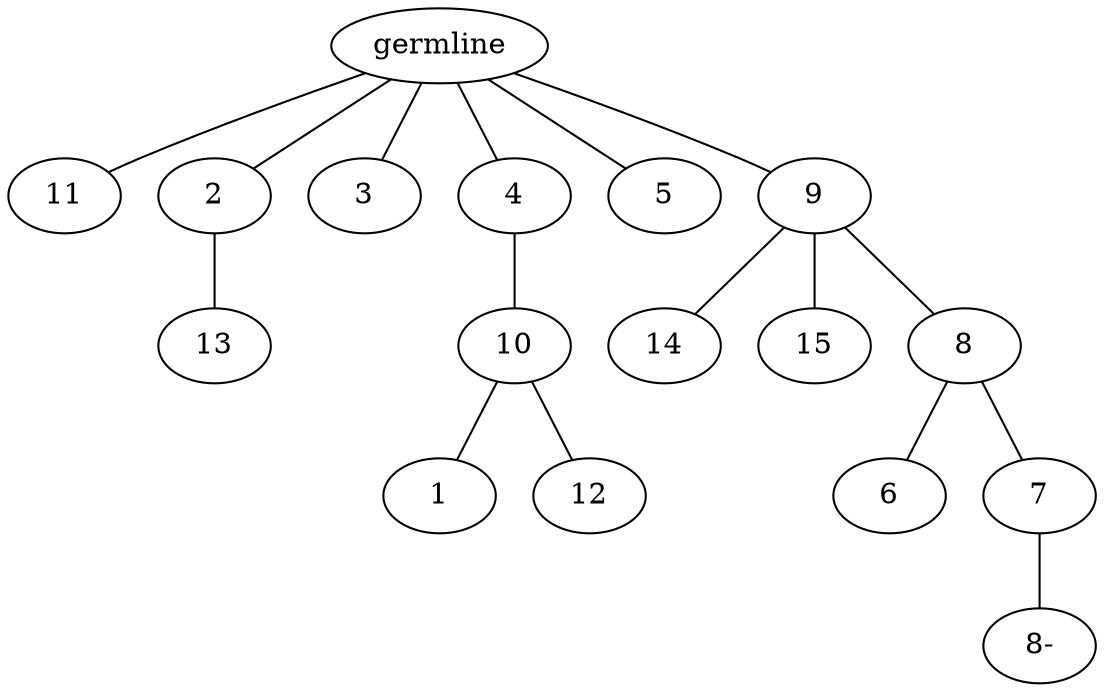 graph tree {
    "139671430522624" [label="germline"];
    "139671430522384" [label="11"];
    "139671430378736" [label="2"];
    "139671430379456" [label="13"];
    "139671430381280" [label="3"];
    "139671430379888" [label="4"];
    "139671430377920" [label="10"];
    "139671430380176" [label="1"];
    "139671430380512" [label="12"];
    "139671430378256" [label="5"];
    "139671430381040" [label="9"];
    "139671430380608" [label="14"];
    "139671430868944" [label="15"];
    "139671430868176" [label="8"];
    "139671430867120" [label="6"];
    "139671430867264" [label="7"];
    "139671430521616" [label="8-"];
    "139671430522624" -- "139671430522384";
    "139671430522624" -- "139671430378736";
    "139671430522624" -- "139671430381280";
    "139671430522624" -- "139671430379888";
    "139671430522624" -- "139671430378256";
    "139671430522624" -- "139671430381040";
    "139671430378736" -- "139671430379456";
    "139671430379888" -- "139671430377920";
    "139671430377920" -- "139671430380176";
    "139671430377920" -- "139671430380512";
    "139671430381040" -- "139671430380608";
    "139671430381040" -- "139671430868944";
    "139671430381040" -- "139671430868176";
    "139671430868176" -- "139671430867120";
    "139671430868176" -- "139671430867264";
    "139671430867264" -- "139671430521616";
}
